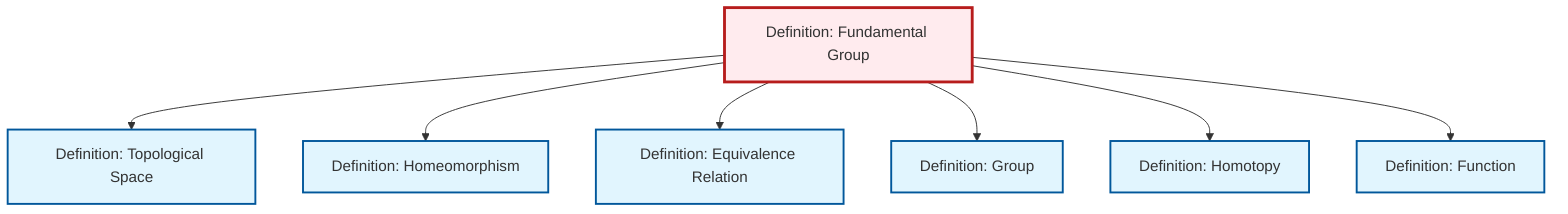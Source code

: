 graph TD
    classDef definition fill:#e1f5fe,stroke:#01579b,stroke-width:2px
    classDef theorem fill:#f3e5f5,stroke:#4a148c,stroke-width:2px
    classDef axiom fill:#fff3e0,stroke:#e65100,stroke-width:2px
    classDef example fill:#e8f5e9,stroke:#1b5e20,stroke-width:2px
    classDef current fill:#ffebee,stroke:#b71c1c,stroke-width:3px
    def-function["Definition: Function"]:::definition
    def-group["Definition: Group"]:::definition
    def-homeomorphism["Definition: Homeomorphism"]:::definition
    def-equivalence-relation["Definition: Equivalence Relation"]:::definition
    def-topological-space["Definition: Topological Space"]:::definition
    def-homotopy["Definition: Homotopy"]:::definition
    def-fundamental-group["Definition: Fundamental Group"]:::definition
    def-fundamental-group --> def-topological-space
    def-fundamental-group --> def-homeomorphism
    def-fundamental-group --> def-equivalence-relation
    def-fundamental-group --> def-group
    def-fundamental-group --> def-homotopy
    def-fundamental-group --> def-function
    class def-fundamental-group current